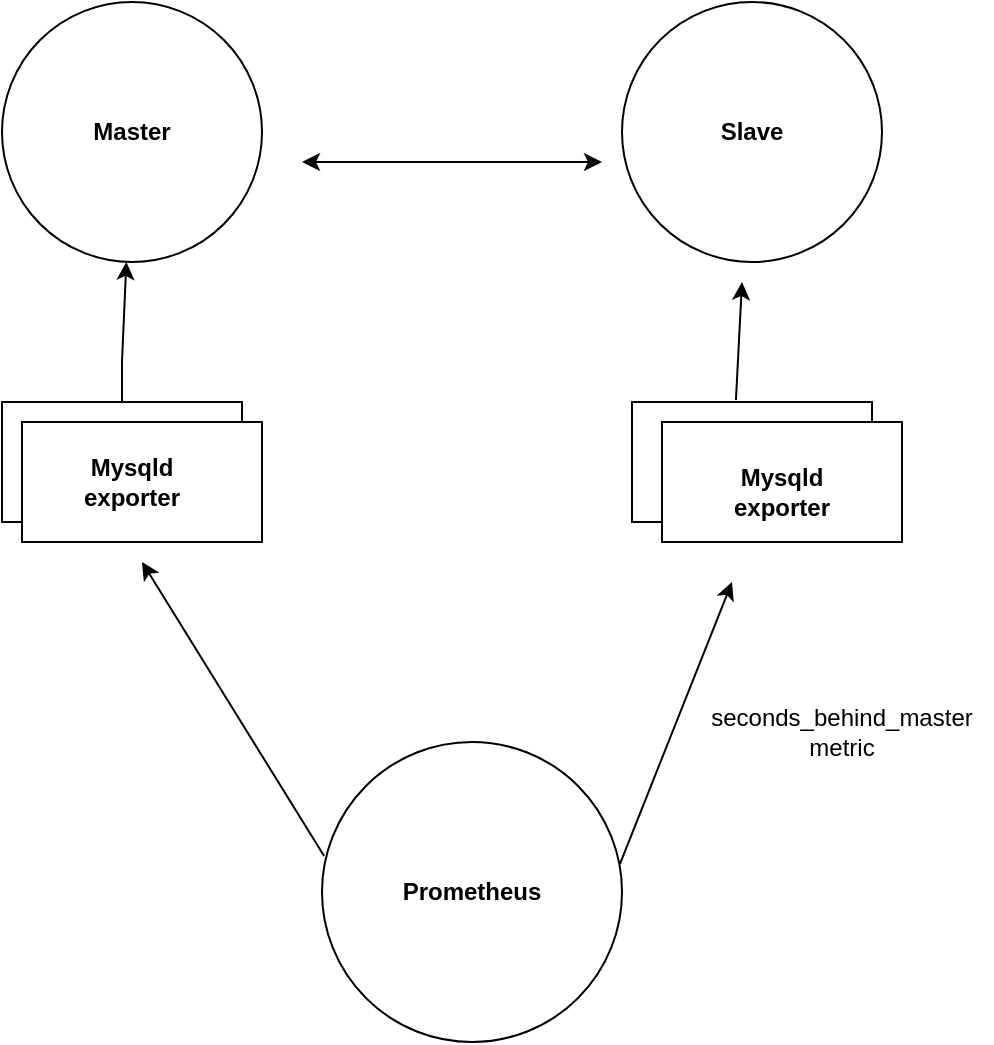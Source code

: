 <mxfile version="21.6.8" type="github">
  <diagram name="Page-1" id="YVGDJaR1alej3F_18UX4">
    <mxGraphModel dx="1362" dy="775" grid="1" gridSize="10" guides="1" tooltips="1" connect="1" arrows="1" fold="1" page="1" pageScale="1" pageWidth="850" pageHeight="1100" math="0" shadow="0">
      <root>
        <mxCell id="0" />
        <mxCell id="1" parent="0" />
        <mxCell id="dAE9Obe-To1d4GP5i8hm-2" value="" style="ellipse;whiteSpace=wrap;html=1;aspect=fixed;" vertex="1" parent="1">
          <mxGeometry x="220" y="160" width="130" height="130" as="geometry" />
        </mxCell>
        <mxCell id="dAE9Obe-To1d4GP5i8hm-3" value="" style="rounded=0;whiteSpace=wrap;html=1;" vertex="1" parent="1">
          <mxGeometry x="220" y="360" width="120" height="60" as="geometry" />
        </mxCell>
        <mxCell id="dAE9Obe-To1d4GP5i8hm-4" value="" style="rounded=0;whiteSpace=wrap;html=1;" vertex="1" parent="1">
          <mxGeometry x="230" y="370" width="120" height="60" as="geometry" />
        </mxCell>
        <mxCell id="dAE9Obe-To1d4GP5i8hm-5" value="" style="ellipse;whiteSpace=wrap;html=1;aspect=fixed;" vertex="1" parent="1">
          <mxGeometry x="530" y="160" width="130" height="130" as="geometry" />
        </mxCell>
        <mxCell id="dAE9Obe-To1d4GP5i8hm-6" value="" style="rounded=0;whiteSpace=wrap;html=1;" vertex="1" parent="1">
          <mxGeometry x="535" y="360" width="120" height="60" as="geometry" />
        </mxCell>
        <mxCell id="dAE9Obe-To1d4GP5i8hm-7" value="" style="rounded=0;whiteSpace=wrap;html=1;" vertex="1" parent="1">
          <mxGeometry x="550" y="370" width="120" height="60" as="geometry" />
        </mxCell>
        <mxCell id="dAE9Obe-To1d4GP5i8hm-9" value="" style="endArrow=classic;html=1;rounded=0;exitX=0.5;exitY=0;exitDx=0;exitDy=0;" edge="1" parent="1" source="dAE9Obe-To1d4GP5i8hm-3" target="dAE9Obe-To1d4GP5i8hm-2">
          <mxGeometry width="50" height="50" relative="1" as="geometry">
            <mxPoint x="270" y="380" as="sourcePoint" />
            <mxPoint x="450" y="370" as="targetPoint" />
            <Array as="points">
              <mxPoint x="280" y="340" />
            </Array>
          </mxGeometry>
        </mxCell>
        <mxCell id="dAE9Obe-To1d4GP5i8hm-10" value="" style="endArrow=classic;html=1;rounded=0;exitX=0.433;exitY=-0.017;exitDx=0;exitDy=0;exitPerimeter=0;" edge="1" parent="1" source="dAE9Obe-To1d4GP5i8hm-6">
          <mxGeometry width="50" height="50" relative="1" as="geometry">
            <mxPoint x="490" y="350" as="sourcePoint" />
            <mxPoint x="590" y="300" as="targetPoint" />
          </mxGeometry>
        </mxCell>
        <mxCell id="dAE9Obe-To1d4GP5i8hm-11" value="&lt;b&gt;Mysqld exporter&lt;/b&gt;" style="text;html=1;strokeColor=none;fillColor=none;align=center;verticalAlign=middle;whiteSpace=wrap;rounded=0;" vertex="1" parent="1">
          <mxGeometry x="255" y="385" width="60" height="30" as="geometry" />
        </mxCell>
        <mxCell id="dAE9Obe-To1d4GP5i8hm-12" value="&lt;b&gt;Mysqld exporter&lt;/b&gt;" style="text;html=1;strokeColor=none;fillColor=none;align=center;verticalAlign=middle;whiteSpace=wrap;rounded=0;" vertex="1" parent="1">
          <mxGeometry x="580" y="390" width="60" height="30" as="geometry" />
        </mxCell>
        <mxCell id="dAE9Obe-To1d4GP5i8hm-13" value="&lt;b&gt;Slave&lt;/b&gt;" style="text;html=1;strokeColor=none;fillColor=none;align=center;verticalAlign=middle;whiteSpace=wrap;rounded=0;" vertex="1" parent="1">
          <mxGeometry x="565" y="210" width="60" height="30" as="geometry" />
        </mxCell>
        <mxCell id="dAE9Obe-To1d4GP5i8hm-14" value="&lt;b&gt;Master&lt;/b&gt;" style="text;html=1;strokeColor=none;fillColor=none;align=center;verticalAlign=middle;whiteSpace=wrap;rounded=0;" vertex="1" parent="1">
          <mxGeometry x="255" y="210" width="60" height="30" as="geometry" />
        </mxCell>
        <mxCell id="dAE9Obe-To1d4GP5i8hm-16" value="" style="endArrow=classic;startArrow=classic;html=1;rounded=0;" edge="1" parent="1">
          <mxGeometry width="50" height="50" relative="1" as="geometry">
            <mxPoint x="370" y="240" as="sourcePoint" />
            <mxPoint x="520" y="240" as="targetPoint" />
          </mxGeometry>
        </mxCell>
        <mxCell id="dAE9Obe-To1d4GP5i8hm-17" value="" style="ellipse;whiteSpace=wrap;html=1;aspect=fixed;" vertex="1" parent="1">
          <mxGeometry x="380" y="530" width="150" height="150" as="geometry" />
        </mxCell>
        <mxCell id="dAE9Obe-To1d4GP5i8hm-18" value="&lt;b&gt;Prometheus&lt;/b&gt;" style="text;html=1;strokeColor=none;fillColor=none;align=center;verticalAlign=middle;whiteSpace=wrap;rounded=0;" vertex="1" parent="1">
          <mxGeometry x="425" y="590" width="60" height="30" as="geometry" />
        </mxCell>
        <mxCell id="dAE9Obe-To1d4GP5i8hm-19" value="" style="endArrow=classic;html=1;rounded=0;exitX=0.993;exitY=0.407;exitDx=0;exitDy=0;exitPerimeter=0;" edge="1" parent="1" source="dAE9Obe-To1d4GP5i8hm-17">
          <mxGeometry width="50" height="50" relative="1" as="geometry">
            <mxPoint x="535" y="500" as="sourcePoint" />
            <mxPoint x="585" y="450" as="targetPoint" />
          </mxGeometry>
        </mxCell>
        <mxCell id="dAE9Obe-To1d4GP5i8hm-20" value="" style="endArrow=classic;html=1;rounded=0;exitX=0.007;exitY=0.38;exitDx=0;exitDy=0;exitPerimeter=0;" edge="1" parent="1" source="dAE9Obe-To1d4GP5i8hm-17">
          <mxGeometry width="50" height="50" relative="1" as="geometry">
            <mxPoint x="340" y="550" as="sourcePoint" />
            <mxPoint x="290" y="440" as="targetPoint" />
          </mxGeometry>
        </mxCell>
        <mxCell id="dAE9Obe-To1d4GP5i8hm-21" value="seconds_behind_master metric" style="text;html=1;strokeColor=none;fillColor=none;align=center;verticalAlign=middle;whiteSpace=wrap;rounded=0;" vertex="1" parent="1">
          <mxGeometry x="565" y="510" width="150" height="30" as="geometry" />
        </mxCell>
      </root>
    </mxGraphModel>
  </diagram>
</mxfile>
